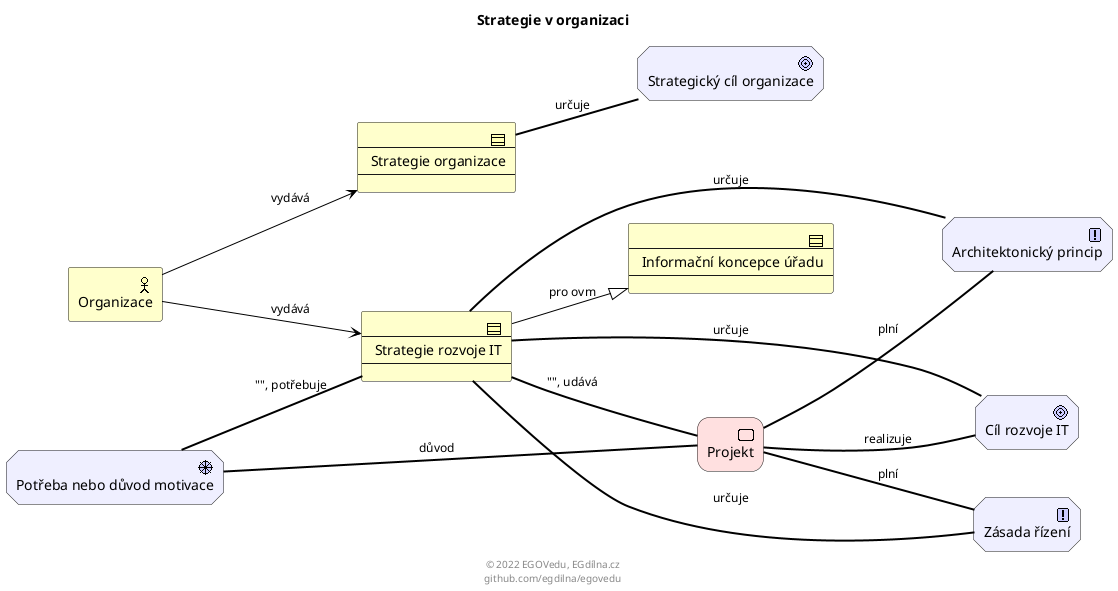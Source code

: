 @startuml strategie
title Strategie v organizaci
footer 
© 2022 EGOVedu, EGdílna.cz
github.com/egdilna/egovedu
end footer
!include <archimate/archimate>
left to right direction
Business_Actor(metamodelorganizace, "Organizace") 
Motivation_Driver(metamodelpotreba, "Potřeba nebo důvod motivace") 
Business_Contract(metamodelbyzstrategie, "Strategie organizace") 
Business_Contract(metamodelitstrategie, "Strategie rozvoje IT") 
Business_Contract(metamodelikovs, "Informační koncepce úřadu") 
Motivation_Goal(metamodelbyzstratcil, "Strategický cíl organizace") 
Motivation_Goal(metamodelitcil, "Cíl rozvoje IT") 
Motivation_Principle(metamodelprincip, "Architektonický princip") 
Motivation_Principle(metamodelzasada, "Zásada řízení") 
Implementation_WorkPackage(metamodelprojekt, "Projekt") 
Rel_Serving(metamodelorganizace, metamodelbyzstrategie, vydává)
Rel_Serving(metamodelorganizace, metamodelitstrategie, vydává)
Rel_Association(metamodelpotreba, metamodelitstrategie), potřebuje
Rel_Specialization(metamodelitstrategie, metamodelikovs, "pro ovm")
Rel_Association(metamodelbyzstrategie, metamodelbyzstratcil, určuje)
Rel_Association(metamodelitstrategie, metamodelitcil, určuje)
Rel_Association(metamodelitstrategie, metamodelprincip, určuje)
Rel_Association(metamodelitstrategie, metamodelzasada, určuje)
Rel_Association(metamodelitstrategie, metamodelprojekt), udává
Rel_Association(metamodelpotreba, metamodelprojekt, důvod)
Rel_Association(metamodelprojekt, metamodelitcil, realizuje)
Rel_Association(metamodelprojekt, metamodelprincip, plní)
Rel_Association(metamodelprojekt, metamodelzasada, plní)
@enduml

@startuml isvs-role 
title ISVS a vztahy a důležité role
footer 
© 2022 EGOVedu, EGdílna.cz
github.com/egdilna/egovedu
end footer
!include <archimate/archimate>
left to right direction
Business_Actor(ovm, "Orgán veřejné moci") 
Application_Component(isvs, "Informační systém veřejné správy") 
Application_Component(ais, "Agendový informační systém") 
Business_Role(rolespravceisvs, "Správce informačního systému") 
Business_Role(roleuzivatelis, "Uživatel informačního systému") 
Business_Role(roleeditorudajiis, "Editor údajů v agendovém informačním systému") 
Business_Role(roleuzivateludajuis, "Uživatel údajů v informačním systému") 
Rel_Serving(ovm, isvs, spravuje)
Rel_Serving(isvs, ovm, je užíván)
Rel_Specialization(isvs, ais)
Rel_Assignment(ovm, rolespravceisvs)
Rel_Assignment(ovm, roleeditorudajiis)
Rel_Assignment(ovm, roleuzivatelis)
Rel_Assignment(ovm, roleuzivateludajuis)
@enduml

@startuml druhy-subjekty
title Druhy subjektů a jejich zdroje
footer 
© 2022 EGOVedu, EGdílna.cz
github.com/egdilna/egovedu
end footer
!include <archimate/archimate>
left to right direction
Business_Actor(subjekt, "Subjekt") 
Business_Actor(subjektfo, "Fyzická osoba") 
Business_Actor(subjektpo, "Právnická osoba") 
Business_Actor(subjektpfo, "Podnikající fyzická osoba") 
Business_Actor(subjektosvc, "Osoba samostatně výdělečně činná") 
Business_Actor(forobak, "Fyzická osoba vedená v Registru obyvatel") 
Business_Actor(fonerobak, "Fyzická osoba, která není vedena v Registru obyvatel") 
Business_Actor(pobockaros, "Pobočka osoby") 
Business_Actor(pojevros, "Právnický subjekt vedený v Registru osob") 
Business_Actor(ponenivros, "Právnický subjekt, který není vedený v Registru osob") 
Grouping(zr, "Základní registry") {
    Application_Component(rob, "Registr obyvatel (ROB)") 
    Application_Component(ros, "Registr osob (ROS)") 
}
    Rel_Specialization(subjekt, subjektfo)
Rel_Specialization(subjektfo, forobak)
Rel_Specialization(subjektfo, fonerobak)
Rel_Specialization(subjekt, subjektpo)
Rel_Serving(subjektfo, subjektpo)
Rel_Specialization(subjektpo, subjektpfo)
Rel_Specialization(subjektpo, subjektosvc)
Rel_Specialization(subjektpo, pojevros)
Rel_Specialization(subjektpo, ponenivros)
Rel_Composition(subjektpo, pobockaros)
Rel_Access(rob, forobak)
Rel_Access(ros, pobockaros)
Rel_Access(ros, pojevros)
@enduml

@startuml skupiny-udaju-subjektu
title Druhy a skupiny údajů o subjektu
footer 
© 2022 EGOVedu, EGdílna.cz
github.com/egdilna/egovedu
end footer
!include <archimate/archimate>
left to right direction
Grouping(groupingskupinyudajusu, "Skupiny údajů o subjektu") {
    Application_DataObject(udajeref, "Referenční údaje") 
    Application_DataObject(udajeneref, "Nereferenční údaje ze základních registrů") 
    Application_DataObject(udajekontaktni, "Kontaktní údaje") 
    Application_DataObject(udajezsrpp, "Údaje o zápisu skutečnosti v RPP") 
    Application_DataObject(udajeagendove, "Agendové údaje") 
    Application_DataObject(udajeovu, "Údaje o využití údajů subjektu") 
    Application_DataObject(udajeprocesni, "Procesní údaje") 
    Application_DataObject(udajeprovozni, "Provozní údaje") 
}
@enduml